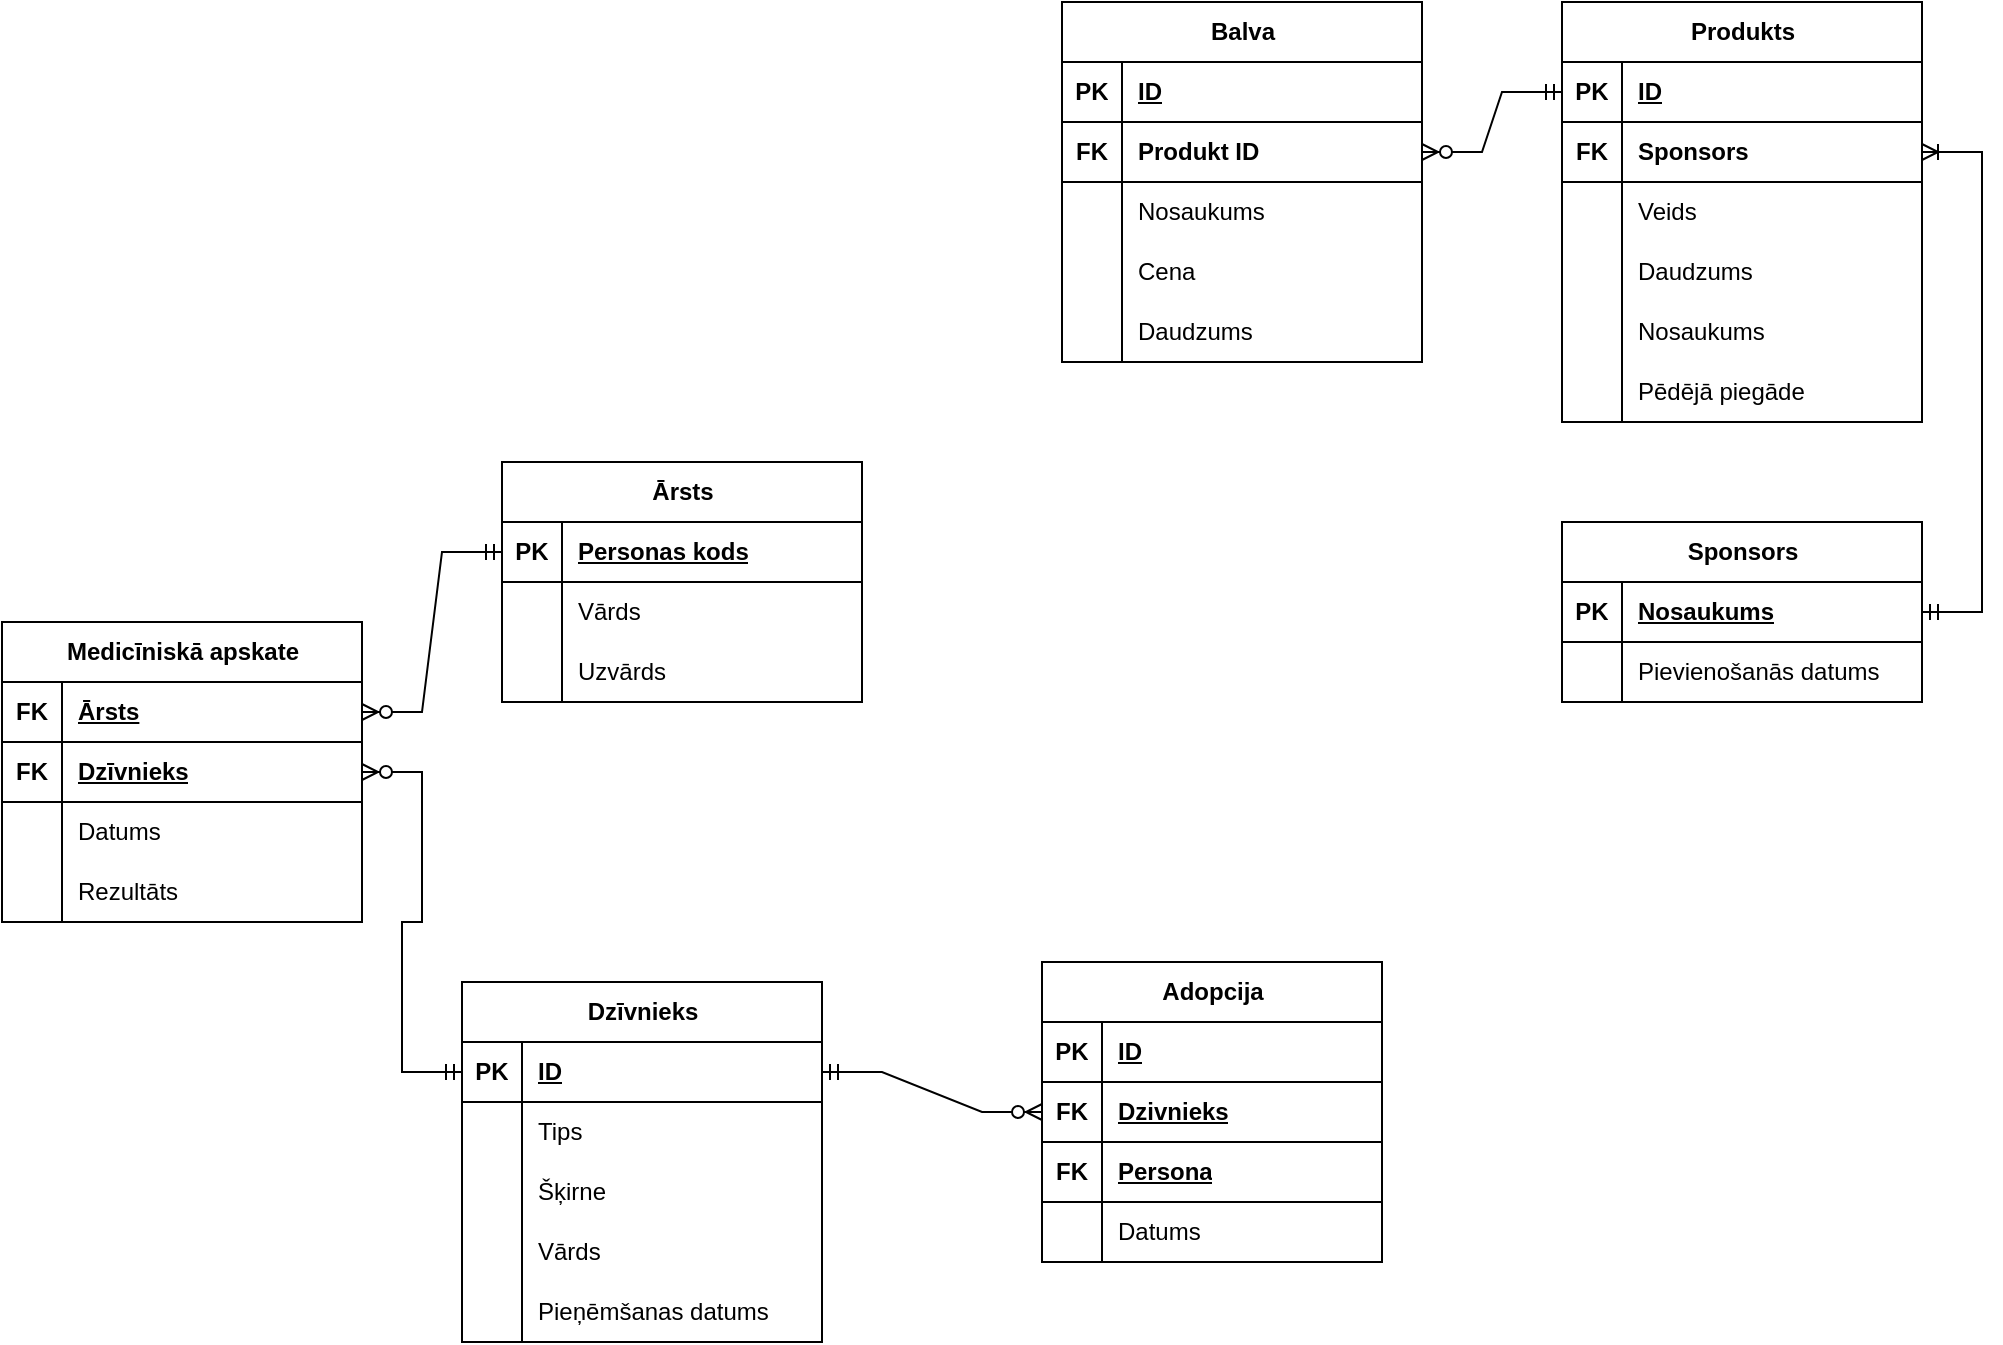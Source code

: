 <mxfile version="24.2.3" type="github">
  <diagram name="Page-1" id="AJbsbaskFUhs7oxrGESm">
    <mxGraphModel dx="2220" dy="781" grid="1" gridSize="10" guides="1" tooltips="1" connect="1" arrows="1" fold="1" page="1" pageScale="1" pageWidth="850" pageHeight="1100" math="0" shadow="0">
      <root>
        <mxCell id="0" />
        <mxCell id="1" parent="0" />
        <mxCell id="VZdFpwInUpa9Xdp0xTTS-14" value="Sponsors" style="shape=table;startSize=30;container=1;collapsible=1;childLayout=tableLayout;fixedRows=1;rowLines=0;fontStyle=1;align=center;resizeLast=1;html=1;" parent="1" vertex="1">
          <mxGeometry x="540" y="420" width="180" height="90" as="geometry" />
        </mxCell>
        <mxCell id="VZdFpwInUpa9Xdp0xTTS-15" value="" style="shape=tableRow;horizontal=0;startSize=0;swimlaneHead=0;swimlaneBody=0;fillColor=none;collapsible=0;dropTarget=0;points=[[0,0.5],[1,0.5]];portConstraint=eastwest;top=0;left=0;right=0;bottom=1;" parent="VZdFpwInUpa9Xdp0xTTS-14" vertex="1">
          <mxGeometry y="30" width="180" height="30" as="geometry" />
        </mxCell>
        <mxCell id="VZdFpwInUpa9Xdp0xTTS-16" value="PK" style="shape=partialRectangle;connectable=0;fillColor=none;top=0;left=0;bottom=0;right=0;fontStyle=1;overflow=hidden;whiteSpace=wrap;html=1;" parent="VZdFpwInUpa9Xdp0xTTS-15" vertex="1">
          <mxGeometry width="30" height="30" as="geometry">
            <mxRectangle width="30" height="30" as="alternateBounds" />
          </mxGeometry>
        </mxCell>
        <mxCell id="VZdFpwInUpa9Xdp0xTTS-17" value="Nosaukums" style="shape=partialRectangle;connectable=0;fillColor=none;top=0;left=0;bottom=0;right=0;align=left;spacingLeft=6;fontStyle=5;overflow=hidden;whiteSpace=wrap;html=1;" parent="VZdFpwInUpa9Xdp0xTTS-15" vertex="1">
          <mxGeometry x="30" width="150" height="30" as="geometry">
            <mxRectangle width="150" height="30" as="alternateBounds" />
          </mxGeometry>
        </mxCell>
        <mxCell id="VZdFpwInUpa9Xdp0xTTS-18" value="" style="shape=tableRow;horizontal=0;startSize=0;swimlaneHead=0;swimlaneBody=0;fillColor=none;collapsible=0;dropTarget=0;points=[[0,0.5],[1,0.5]];portConstraint=eastwest;top=0;left=0;right=0;bottom=0;" parent="VZdFpwInUpa9Xdp0xTTS-14" vertex="1">
          <mxGeometry y="60" width="180" height="30" as="geometry" />
        </mxCell>
        <mxCell id="VZdFpwInUpa9Xdp0xTTS-19" value="" style="shape=partialRectangle;connectable=0;fillColor=none;top=0;left=0;bottom=0;right=0;editable=1;overflow=hidden;whiteSpace=wrap;html=1;" parent="VZdFpwInUpa9Xdp0xTTS-18" vertex="1">
          <mxGeometry width="30" height="30" as="geometry">
            <mxRectangle width="30" height="30" as="alternateBounds" />
          </mxGeometry>
        </mxCell>
        <mxCell id="VZdFpwInUpa9Xdp0xTTS-20" value="Pievienošanās datums" style="shape=partialRectangle;connectable=0;fillColor=none;top=0;left=0;bottom=0;right=0;align=left;spacingLeft=6;overflow=hidden;whiteSpace=wrap;html=1;" parent="VZdFpwInUpa9Xdp0xTTS-18" vertex="1">
          <mxGeometry x="30" width="150" height="30" as="geometry">
            <mxRectangle width="150" height="30" as="alternateBounds" />
          </mxGeometry>
        </mxCell>
        <mxCell id="VZdFpwInUpa9Xdp0xTTS-28" value="Produkts" style="shape=table;startSize=30;container=1;collapsible=1;childLayout=tableLayout;fixedRows=1;rowLines=0;fontStyle=1;align=center;resizeLast=1;html=1;" parent="1" vertex="1">
          <mxGeometry x="540" y="160" width="180" height="210" as="geometry" />
        </mxCell>
        <mxCell id="VZdFpwInUpa9Xdp0xTTS-29" value="" style="shape=tableRow;horizontal=0;startSize=0;swimlaneHead=0;swimlaneBody=0;fillColor=none;collapsible=0;dropTarget=0;points=[[0,0.5],[1,0.5]];portConstraint=eastwest;top=0;left=0;right=0;bottom=1;" parent="VZdFpwInUpa9Xdp0xTTS-28" vertex="1">
          <mxGeometry y="30" width="180" height="30" as="geometry" />
        </mxCell>
        <mxCell id="VZdFpwInUpa9Xdp0xTTS-30" value="PK" style="shape=partialRectangle;connectable=0;fillColor=none;top=0;left=0;bottom=0;right=0;fontStyle=1;overflow=hidden;whiteSpace=wrap;html=1;" parent="VZdFpwInUpa9Xdp0xTTS-29" vertex="1">
          <mxGeometry width="30" height="30" as="geometry">
            <mxRectangle width="30" height="30" as="alternateBounds" />
          </mxGeometry>
        </mxCell>
        <mxCell id="VZdFpwInUpa9Xdp0xTTS-31" value="ID" style="shape=partialRectangle;connectable=0;fillColor=none;top=0;left=0;bottom=0;right=0;align=left;spacingLeft=6;fontStyle=5;overflow=hidden;whiteSpace=wrap;html=1;" parent="VZdFpwInUpa9Xdp0xTTS-29" vertex="1">
          <mxGeometry x="30" width="150" height="30" as="geometry">
            <mxRectangle width="150" height="30" as="alternateBounds" />
          </mxGeometry>
        </mxCell>
        <mxCell id="VZdFpwInUpa9Xdp0xTTS-54" value="" style="shape=tableRow;horizontal=0;startSize=0;swimlaneHead=0;swimlaneBody=0;fillColor=none;collapsible=0;dropTarget=0;points=[[0,0.5],[1,0.5]];portConstraint=eastwest;top=0;left=0;right=0;bottom=1;" parent="VZdFpwInUpa9Xdp0xTTS-28" vertex="1">
          <mxGeometry y="60" width="180" height="30" as="geometry" />
        </mxCell>
        <mxCell id="VZdFpwInUpa9Xdp0xTTS-55" value="FK" style="shape=partialRectangle;connectable=0;fillColor=none;top=0;left=0;bottom=0;right=0;fontStyle=1;overflow=hidden;whiteSpace=wrap;html=1;" parent="VZdFpwInUpa9Xdp0xTTS-54" vertex="1">
          <mxGeometry width="30" height="30" as="geometry">
            <mxRectangle width="30" height="30" as="alternateBounds" />
          </mxGeometry>
        </mxCell>
        <mxCell id="VZdFpwInUpa9Xdp0xTTS-56" value="Sponsors" style="shape=partialRectangle;connectable=0;fillColor=none;top=0;left=0;bottom=0;right=0;align=left;spacingLeft=6;fontStyle=1;overflow=hidden;whiteSpace=wrap;html=1;" parent="VZdFpwInUpa9Xdp0xTTS-54" vertex="1">
          <mxGeometry x="30" width="150" height="30" as="geometry">
            <mxRectangle width="150" height="30" as="alternateBounds" />
          </mxGeometry>
        </mxCell>
        <mxCell id="VZdFpwInUpa9Xdp0xTTS-32" value="" style="shape=tableRow;horizontal=0;startSize=0;swimlaneHead=0;swimlaneBody=0;fillColor=none;collapsible=0;dropTarget=0;points=[[0,0.5],[1,0.5]];portConstraint=eastwest;top=0;left=0;right=0;bottom=0;" parent="VZdFpwInUpa9Xdp0xTTS-28" vertex="1">
          <mxGeometry y="90" width="180" height="30" as="geometry" />
        </mxCell>
        <mxCell id="VZdFpwInUpa9Xdp0xTTS-33" value="" style="shape=partialRectangle;connectable=0;fillColor=none;top=0;left=0;bottom=0;right=0;editable=1;overflow=hidden;whiteSpace=wrap;html=1;" parent="VZdFpwInUpa9Xdp0xTTS-32" vertex="1">
          <mxGeometry width="30" height="30" as="geometry">
            <mxRectangle width="30" height="30" as="alternateBounds" />
          </mxGeometry>
        </mxCell>
        <mxCell id="VZdFpwInUpa9Xdp0xTTS-34" value="&lt;div&gt;Veids&lt;span style=&quot;white-space: pre;&quot;&gt;&#x9;&lt;/span&gt;&lt;/div&gt;" style="shape=partialRectangle;connectable=0;fillColor=none;top=0;left=0;bottom=0;right=0;align=left;spacingLeft=6;overflow=hidden;whiteSpace=wrap;html=1;" parent="VZdFpwInUpa9Xdp0xTTS-32" vertex="1">
          <mxGeometry x="30" width="150" height="30" as="geometry">
            <mxRectangle width="150" height="30" as="alternateBounds" />
          </mxGeometry>
        </mxCell>
        <mxCell id="VZdFpwInUpa9Xdp0xTTS-35" value="" style="shape=tableRow;horizontal=0;startSize=0;swimlaneHead=0;swimlaneBody=0;fillColor=none;collapsible=0;dropTarget=0;points=[[0,0.5],[1,0.5]];portConstraint=eastwest;top=0;left=0;right=0;bottom=0;" parent="VZdFpwInUpa9Xdp0xTTS-28" vertex="1">
          <mxGeometry y="120" width="180" height="30" as="geometry" />
        </mxCell>
        <mxCell id="VZdFpwInUpa9Xdp0xTTS-36" value="" style="shape=partialRectangle;connectable=0;fillColor=none;top=0;left=0;bottom=0;right=0;editable=1;overflow=hidden;whiteSpace=wrap;html=1;" parent="VZdFpwInUpa9Xdp0xTTS-35" vertex="1">
          <mxGeometry width="30" height="30" as="geometry">
            <mxRectangle width="30" height="30" as="alternateBounds" />
          </mxGeometry>
        </mxCell>
        <mxCell id="VZdFpwInUpa9Xdp0xTTS-37" value="Daudzums&lt;span style=&quot;white-space: pre;&quot;&gt;&#x9;&lt;/span&gt;" style="shape=partialRectangle;connectable=0;fillColor=none;top=0;left=0;bottom=0;right=0;align=left;spacingLeft=6;overflow=hidden;whiteSpace=wrap;html=1;" parent="VZdFpwInUpa9Xdp0xTTS-35" vertex="1">
          <mxGeometry x="30" width="150" height="30" as="geometry">
            <mxRectangle width="150" height="30" as="alternateBounds" />
          </mxGeometry>
        </mxCell>
        <mxCell id="VZdFpwInUpa9Xdp0xTTS-38" value="" style="shape=tableRow;horizontal=0;startSize=0;swimlaneHead=0;swimlaneBody=0;fillColor=none;collapsible=0;dropTarget=0;points=[[0,0.5],[1,0.5]];portConstraint=eastwest;top=0;left=0;right=0;bottom=0;" parent="VZdFpwInUpa9Xdp0xTTS-28" vertex="1">
          <mxGeometry y="150" width="180" height="30" as="geometry" />
        </mxCell>
        <mxCell id="VZdFpwInUpa9Xdp0xTTS-39" value="" style="shape=partialRectangle;connectable=0;fillColor=none;top=0;left=0;bottom=0;right=0;editable=1;overflow=hidden;whiteSpace=wrap;html=1;" parent="VZdFpwInUpa9Xdp0xTTS-38" vertex="1">
          <mxGeometry width="30" height="30" as="geometry">
            <mxRectangle width="30" height="30" as="alternateBounds" />
          </mxGeometry>
        </mxCell>
        <mxCell id="VZdFpwInUpa9Xdp0xTTS-40" value="Nosaukums" style="shape=partialRectangle;connectable=0;fillColor=none;top=0;left=0;bottom=0;right=0;align=left;spacingLeft=6;overflow=hidden;whiteSpace=wrap;html=1;" parent="VZdFpwInUpa9Xdp0xTTS-38" vertex="1">
          <mxGeometry x="30" width="150" height="30" as="geometry">
            <mxRectangle width="150" height="30" as="alternateBounds" />
          </mxGeometry>
        </mxCell>
        <mxCell id="VZdFpwInUpa9Xdp0xTTS-57" value="" style="shape=tableRow;horizontal=0;startSize=0;swimlaneHead=0;swimlaneBody=0;fillColor=none;collapsible=0;dropTarget=0;points=[[0,0.5],[1,0.5]];portConstraint=eastwest;top=0;left=0;right=0;bottom=0;" parent="VZdFpwInUpa9Xdp0xTTS-28" vertex="1">
          <mxGeometry y="180" width="180" height="30" as="geometry" />
        </mxCell>
        <mxCell id="VZdFpwInUpa9Xdp0xTTS-58" value="" style="shape=partialRectangle;connectable=0;fillColor=none;top=0;left=0;bottom=0;right=0;editable=1;overflow=hidden;whiteSpace=wrap;html=1;" parent="VZdFpwInUpa9Xdp0xTTS-57" vertex="1">
          <mxGeometry width="30" height="30" as="geometry">
            <mxRectangle width="30" height="30" as="alternateBounds" />
          </mxGeometry>
        </mxCell>
        <mxCell id="VZdFpwInUpa9Xdp0xTTS-59" value="Pēdējā piegāde" style="shape=partialRectangle;connectable=0;fillColor=none;top=0;left=0;bottom=0;right=0;align=left;spacingLeft=6;overflow=hidden;whiteSpace=wrap;html=1;" parent="VZdFpwInUpa9Xdp0xTTS-57" vertex="1">
          <mxGeometry x="30" width="150" height="30" as="geometry">
            <mxRectangle width="150" height="30" as="alternateBounds" />
          </mxGeometry>
        </mxCell>
        <mxCell id="VZdFpwInUpa9Xdp0xTTS-60" value="Balva" style="shape=table;startSize=30;container=1;collapsible=1;childLayout=tableLayout;fixedRows=1;rowLines=0;fontStyle=1;align=center;resizeLast=1;html=1;" parent="1" vertex="1">
          <mxGeometry x="290" y="160" width="180" height="180" as="geometry">
            <mxRectangle x="270" y="120" width="70" height="30" as="alternateBounds" />
          </mxGeometry>
        </mxCell>
        <mxCell id="VZdFpwInUpa9Xdp0xTTS-61" value="" style="shape=tableRow;horizontal=0;startSize=0;swimlaneHead=0;swimlaneBody=0;fillColor=none;collapsible=0;dropTarget=0;points=[[0,0.5],[1,0.5]];portConstraint=eastwest;top=0;left=0;right=0;bottom=1;" parent="VZdFpwInUpa9Xdp0xTTS-60" vertex="1">
          <mxGeometry y="30" width="180" height="30" as="geometry" />
        </mxCell>
        <mxCell id="VZdFpwInUpa9Xdp0xTTS-62" value="PK" style="shape=partialRectangle;connectable=0;fillColor=none;top=0;left=0;bottom=0;right=0;fontStyle=1;overflow=hidden;whiteSpace=wrap;html=1;" parent="VZdFpwInUpa9Xdp0xTTS-61" vertex="1">
          <mxGeometry width="30" height="30" as="geometry">
            <mxRectangle width="30" height="30" as="alternateBounds" />
          </mxGeometry>
        </mxCell>
        <mxCell id="VZdFpwInUpa9Xdp0xTTS-63" value="ID" style="shape=partialRectangle;connectable=0;fillColor=none;top=0;left=0;bottom=0;right=0;align=left;spacingLeft=6;fontStyle=5;overflow=hidden;whiteSpace=wrap;html=1;" parent="VZdFpwInUpa9Xdp0xTTS-61" vertex="1">
          <mxGeometry x="30" width="150" height="30" as="geometry">
            <mxRectangle width="150" height="30" as="alternateBounds" />
          </mxGeometry>
        </mxCell>
        <mxCell id="VZdFpwInUpa9Xdp0xTTS-76" value="" style="shape=tableRow;horizontal=0;startSize=0;swimlaneHead=0;swimlaneBody=0;fillColor=none;collapsible=0;dropTarget=0;points=[[0,0.5],[1,0.5]];portConstraint=eastwest;top=0;left=0;right=0;bottom=1;" parent="VZdFpwInUpa9Xdp0xTTS-60" vertex="1">
          <mxGeometry y="60" width="180" height="30" as="geometry" />
        </mxCell>
        <mxCell id="VZdFpwInUpa9Xdp0xTTS-77" value="FK" style="shape=partialRectangle;connectable=0;fillColor=none;top=0;left=0;bottom=0;right=0;fontStyle=1;overflow=hidden;whiteSpace=wrap;html=1;" parent="VZdFpwInUpa9Xdp0xTTS-76" vertex="1">
          <mxGeometry width="30" height="30" as="geometry">
            <mxRectangle width="30" height="30" as="alternateBounds" />
          </mxGeometry>
        </mxCell>
        <mxCell id="VZdFpwInUpa9Xdp0xTTS-78" value="Produkt ID" style="shape=partialRectangle;connectable=0;fillColor=none;top=0;left=0;bottom=0;right=0;align=left;spacingLeft=6;fontStyle=1;overflow=hidden;whiteSpace=wrap;html=1;" parent="VZdFpwInUpa9Xdp0xTTS-76" vertex="1">
          <mxGeometry x="30" width="150" height="30" as="geometry">
            <mxRectangle width="150" height="30" as="alternateBounds" />
          </mxGeometry>
        </mxCell>
        <mxCell id="VZdFpwInUpa9Xdp0xTTS-64" value="" style="shape=tableRow;horizontal=0;startSize=0;swimlaneHead=0;swimlaneBody=0;fillColor=none;collapsible=0;dropTarget=0;points=[[0,0.5],[1,0.5]];portConstraint=eastwest;top=0;left=0;right=0;bottom=0;" parent="VZdFpwInUpa9Xdp0xTTS-60" vertex="1">
          <mxGeometry y="90" width="180" height="30" as="geometry" />
        </mxCell>
        <mxCell id="VZdFpwInUpa9Xdp0xTTS-65" value="" style="shape=partialRectangle;connectable=0;fillColor=none;top=0;left=0;bottom=0;right=0;editable=1;overflow=hidden;whiteSpace=wrap;html=1;" parent="VZdFpwInUpa9Xdp0xTTS-64" vertex="1">
          <mxGeometry width="30" height="30" as="geometry">
            <mxRectangle width="30" height="30" as="alternateBounds" />
          </mxGeometry>
        </mxCell>
        <mxCell id="VZdFpwInUpa9Xdp0xTTS-66" value="Nosaukums" style="shape=partialRectangle;connectable=0;fillColor=none;top=0;left=0;bottom=0;right=0;align=left;spacingLeft=6;overflow=hidden;whiteSpace=wrap;html=1;" parent="VZdFpwInUpa9Xdp0xTTS-64" vertex="1">
          <mxGeometry x="30" width="150" height="30" as="geometry">
            <mxRectangle width="150" height="30" as="alternateBounds" />
          </mxGeometry>
        </mxCell>
        <mxCell id="VZdFpwInUpa9Xdp0xTTS-67" value="" style="shape=tableRow;horizontal=0;startSize=0;swimlaneHead=0;swimlaneBody=0;fillColor=none;collapsible=0;dropTarget=0;points=[[0,0.5],[1,0.5]];portConstraint=eastwest;top=0;left=0;right=0;bottom=0;" parent="VZdFpwInUpa9Xdp0xTTS-60" vertex="1">
          <mxGeometry y="120" width="180" height="30" as="geometry" />
        </mxCell>
        <mxCell id="VZdFpwInUpa9Xdp0xTTS-68" value="" style="shape=partialRectangle;connectable=0;fillColor=none;top=0;left=0;bottom=0;right=0;editable=1;overflow=hidden;whiteSpace=wrap;html=1;" parent="VZdFpwInUpa9Xdp0xTTS-67" vertex="1">
          <mxGeometry width="30" height="30" as="geometry">
            <mxRectangle width="30" height="30" as="alternateBounds" />
          </mxGeometry>
        </mxCell>
        <mxCell id="VZdFpwInUpa9Xdp0xTTS-69" value="Cena" style="shape=partialRectangle;connectable=0;fillColor=none;top=0;left=0;bottom=0;right=0;align=left;spacingLeft=6;overflow=hidden;whiteSpace=wrap;html=1;" parent="VZdFpwInUpa9Xdp0xTTS-67" vertex="1">
          <mxGeometry x="30" width="150" height="30" as="geometry">
            <mxRectangle width="150" height="30" as="alternateBounds" />
          </mxGeometry>
        </mxCell>
        <mxCell id="VZdFpwInUpa9Xdp0xTTS-70" value="" style="shape=tableRow;horizontal=0;startSize=0;swimlaneHead=0;swimlaneBody=0;fillColor=none;collapsible=0;dropTarget=0;points=[[0,0.5],[1,0.5]];portConstraint=eastwest;top=0;left=0;right=0;bottom=0;" parent="VZdFpwInUpa9Xdp0xTTS-60" vertex="1">
          <mxGeometry y="150" width="180" height="30" as="geometry" />
        </mxCell>
        <mxCell id="VZdFpwInUpa9Xdp0xTTS-71" value="" style="shape=partialRectangle;connectable=0;fillColor=none;top=0;left=0;bottom=0;right=0;editable=1;overflow=hidden;whiteSpace=wrap;html=1;" parent="VZdFpwInUpa9Xdp0xTTS-70" vertex="1">
          <mxGeometry width="30" height="30" as="geometry">
            <mxRectangle width="30" height="30" as="alternateBounds" />
          </mxGeometry>
        </mxCell>
        <mxCell id="VZdFpwInUpa9Xdp0xTTS-72" value="Daudzums" style="shape=partialRectangle;connectable=0;fillColor=none;top=0;left=0;bottom=0;right=0;align=left;spacingLeft=6;overflow=hidden;whiteSpace=wrap;html=1;" parent="VZdFpwInUpa9Xdp0xTTS-70" vertex="1">
          <mxGeometry x="30" width="150" height="30" as="geometry">
            <mxRectangle width="150" height="30" as="alternateBounds" />
          </mxGeometry>
        </mxCell>
        <mxCell id="VZdFpwInUpa9Xdp0xTTS-79" value="&lt;div&gt;Ārsts&lt;/div&gt;" style="shape=table;startSize=30;container=1;collapsible=1;childLayout=tableLayout;fixedRows=1;rowLines=0;fontStyle=1;align=center;resizeLast=1;html=1;" parent="1" vertex="1">
          <mxGeometry x="10" y="390" width="180" height="120" as="geometry" />
        </mxCell>
        <mxCell id="VZdFpwInUpa9Xdp0xTTS-80" value="" style="shape=tableRow;horizontal=0;startSize=0;swimlaneHead=0;swimlaneBody=0;fillColor=none;collapsible=0;dropTarget=0;points=[[0,0.5],[1,0.5]];portConstraint=eastwest;top=0;left=0;right=0;bottom=1;" parent="VZdFpwInUpa9Xdp0xTTS-79" vertex="1">
          <mxGeometry y="30" width="180" height="30" as="geometry" />
        </mxCell>
        <mxCell id="VZdFpwInUpa9Xdp0xTTS-81" value="PK" style="shape=partialRectangle;connectable=0;fillColor=none;top=0;left=0;bottom=0;right=0;fontStyle=1;overflow=hidden;whiteSpace=wrap;html=1;" parent="VZdFpwInUpa9Xdp0xTTS-80" vertex="1">
          <mxGeometry width="30" height="30" as="geometry">
            <mxRectangle width="30" height="30" as="alternateBounds" />
          </mxGeometry>
        </mxCell>
        <mxCell id="VZdFpwInUpa9Xdp0xTTS-82" value="Personas kods" style="shape=partialRectangle;connectable=0;fillColor=none;top=0;left=0;bottom=0;right=0;align=left;spacingLeft=6;fontStyle=5;overflow=hidden;whiteSpace=wrap;html=1;" parent="VZdFpwInUpa9Xdp0xTTS-80" vertex="1">
          <mxGeometry x="30" width="150" height="30" as="geometry">
            <mxRectangle width="150" height="30" as="alternateBounds" />
          </mxGeometry>
        </mxCell>
        <mxCell id="VZdFpwInUpa9Xdp0xTTS-83" value="" style="shape=tableRow;horizontal=0;startSize=0;swimlaneHead=0;swimlaneBody=0;fillColor=none;collapsible=0;dropTarget=0;points=[[0,0.5],[1,0.5]];portConstraint=eastwest;top=0;left=0;right=0;bottom=0;" parent="VZdFpwInUpa9Xdp0xTTS-79" vertex="1">
          <mxGeometry y="60" width="180" height="30" as="geometry" />
        </mxCell>
        <mxCell id="VZdFpwInUpa9Xdp0xTTS-84" value="" style="shape=partialRectangle;connectable=0;fillColor=none;top=0;left=0;bottom=0;right=0;editable=1;overflow=hidden;whiteSpace=wrap;html=1;" parent="VZdFpwInUpa9Xdp0xTTS-83" vertex="1">
          <mxGeometry width="30" height="30" as="geometry">
            <mxRectangle width="30" height="30" as="alternateBounds" />
          </mxGeometry>
        </mxCell>
        <mxCell id="VZdFpwInUpa9Xdp0xTTS-85" value="Vārds&lt;span style=&quot;white-space: pre;&quot;&gt;&#x9;&lt;/span&gt;" style="shape=partialRectangle;connectable=0;fillColor=none;top=0;left=0;bottom=0;right=0;align=left;spacingLeft=6;overflow=hidden;whiteSpace=wrap;html=1;" parent="VZdFpwInUpa9Xdp0xTTS-83" vertex="1">
          <mxGeometry x="30" width="150" height="30" as="geometry">
            <mxRectangle width="150" height="30" as="alternateBounds" />
          </mxGeometry>
        </mxCell>
        <mxCell id="VZdFpwInUpa9Xdp0xTTS-86" value="" style="shape=tableRow;horizontal=0;startSize=0;swimlaneHead=0;swimlaneBody=0;fillColor=none;collapsible=0;dropTarget=0;points=[[0,0.5],[1,0.5]];portConstraint=eastwest;top=0;left=0;right=0;bottom=0;" parent="VZdFpwInUpa9Xdp0xTTS-79" vertex="1">
          <mxGeometry y="90" width="180" height="30" as="geometry" />
        </mxCell>
        <mxCell id="VZdFpwInUpa9Xdp0xTTS-87" value="" style="shape=partialRectangle;connectable=0;fillColor=none;top=0;left=0;bottom=0;right=0;editable=1;overflow=hidden;whiteSpace=wrap;html=1;" parent="VZdFpwInUpa9Xdp0xTTS-86" vertex="1">
          <mxGeometry width="30" height="30" as="geometry">
            <mxRectangle width="30" height="30" as="alternateBounds" />
          </mxGeometry>
        </mxCell>
        <mxCell id="VZdFpwInUpa9Xdp0xTTS-88" value="Uzvārds" style="shape=partialRectangle;connectable=0;fillColor=none;top=0;left=0;bottom=0;right=0;align=left;spacingLeft=6;overflow=hidden;whiteSpace=wrap;html=1;" parent="VZdFpwInUpa9Xdp0xTTS-86" vertex="1">
          <mxGeometry x="30" width="150" height="30" as="geometry">
            <mxRectangle width="150" height="30" as="alternateBounds" />
          </mxGeometry>
        </mxCell>
        <mxCell id="VZdFpwInUpa9Xdp0xTTS-92" value="Medicīniskā apskate" style="shape=table;startSize=30;container=1;collapsible=1;childLayout=tableLayout;fixedRows=1;rowLines=0;fontStyle=1;align=center;resizeLast=1;html=1;" parent="1" vertex="1">
          <mxGeometry x="-240" y="470" width="180" height="150" as="geometry" />
        </mxCell>
        <mxCell id="VZdFpwInUpa9Xdp0xTTS-105" value="" style="shape=tableRow;horizontal=0;startSize=0;swimlaneHead=0;swimlaneBody=0;fillColor=none;collapsible=0;dropTarget=0;points=[[0,0.5],[1,0.5]];portConstraint=eastwest;top=0;left=0;right=0;bottom=1;" parent="VZdFpwInUpa9Xdp0xTTS-92" vertex="1">
          <mxGeometry y="30" width="180" height="30" as="geometry" />
        </mxCell>
        <mxCell id="VZdFpwInUpa9Xdp0xTTS-106" value="FK" style="shape=partialRectangle;connectable=0;fillColor=none;top=0;left=0;bottom=0;right=0;fontStyle=1;overflow=hidden;whiteSpace=wrap;html=1;" parent="VZdFpwInUpa9Xdp0xTTS-105" vertex="1">
          <mxGeometry width="30" height="30" as="geometry">
            <mxRectangle width="30" height="30" as="alternateBounds" />
          </mxGeometry>
        </mxCell>
        <mxCell id="VZdFpwInUpa9Xdp0xTTS-107" value="Ārsts" style="shape=partialRectangle;connectable=0;fillColor=none;top=0;left=0;bottom=0;right=0;align=left;spacingLeft=6;fontStyle=5;overflow=hidden;whiteSpace=wrap;html=1;" parent="VZdFpwInUpa9Xdp0xTTS-105" vertex="1">
          <mxGeometry x="30" width="150" height="30" as="geometry">
            <mxRectangle width="150" height="30" as="alternateBounds" />
          </mxGeometry>
        </mxCell>
        <mxCell id="VZdFpwInUpa9Xdp0xTTS-93" value="" style="shape=tableRow;horizontal=0;startSize=0;swimlaneHead=0;swimlaneBody=0;fillColor=none;collapsible=0;dropTarget=0;points=[[0,0.5],[1,0.5]];portConstraint=eastwest;top=0;left=0;right=0;bottom=1;" parent="VZdFpwInUpa9Xdp0xTTS-92" vertex="1">
          <mxGeometry y="60" width="180" height="30" as="geometry" />
        </mxCell>
        <mxCell id="VZdFpwInUpa9Xdp0xTTS-94" value="FK" style="shape=partialRectangle;connectable=0;fillColor=none;top=0;left=0;bottom=0;right=0;fontStyle=1;overflow=hidden;whiteSpace=wrap;html=1;" parent="VZdFpwInUpa9Xdp0xTTS-93" vertex="1">
          <mxGeometry width="30" height="30" as="geometry">
            <mxRectangle width="30" height="30" as="alternateBounds" />
          </mxGeometry>
        </mxCell>
        <mxCell id="VZdFpwInUpa9Xdp0xTTS-95" value="Dzīvnieks" style="shape=partialRectangle;connectable=0;fillColor=none;top=0;left=0;bottom=0;right=0;align=left;spacingLeft=6;fontStyle=5;overflow=hidden;whiteSpace=wrap;html=1;" parent="VZdFpwInUpa9Xdp0xTTS-93" vertex="1">
          <mxGeometry x="30" width="150" height="30" as="geometry">
            <mxRectangle width="150" height="30" as="alternateBounds" />
          </mxGeometry>
        </mxCell>
        <mxCell id="VZdFpwInUpa9Xdp0xTTS-96" value="" style="shape=tableRow;horizontal=0;startSize=0;swimlaneHead=0;swimlaneBody=0;fillColor=none;collapsible=0;dropTarget=0;points=[[0,0.5],[1,0.5]];portConstraint=eastwest;top=0;left=0;right=0;bottom=0;" parent="VZdFpwInUpa9Xdp0xTTS-92" vertex="1">
          <mxGeometry y="90" width="180" height="30" as="geometry" />
        </mxCell>
        <mxCell id="VZdFpwInUpa9Xdp0xTTS-97" value="" style="shape=partialRectangle;connectable=0;fillColor=none;top=0;left=0;bottom=0;right=0;editable=1;overflow=hidden;whiteSpace=wrap;html=1;" parent="VZdFpwInUpa9Xdp0xTTS-96" vertex="1">
          <mxGeometry width="30" height="30" as="geometry">
            <mxRectangle width="30" height="30" as="alternateBounds" />
          </mxGeometry>
        </mxCell>
        <mxCell id="VZdFpwInUpa9Xdp0xTTS-98" value="Datums&lt;span style=&quot;white-space: pre;&quot;&gt;&#x9;&lt;/span&gt;" style="shape=partialRectangle;connectable=0;fillColor=none;top=0;left=0;bottom=0;right=0;align=left;spacingLeft=6;overflow=hidden;whiteSpace=wrap;html=1;" parent="VZdFpwInUpa9Xdp0xTTS-96" vertex="1">
          <mxGeometry x="30" width="150" height="30" as="geometry">
            <mxRectangle width="150" height="30" as="alternateBounds" />
          </mxGeometry>
        </mxCell>
        <mxCell id="VZdFpwInUpa9Xdp0xTTS-99" value="" style="shape=tableRow;horizontal=0;startSize=0;swimlaneHead=0;swimlaneBody=0;fillColor=none;collapsible=0;dropTarget=0;points=[[0,0.5],[1,0.5]];portConstraint=eastwest;top=0;left=0;right=0;bottom=0;" parent="VZdFpwInUpa9Xdp0xTTS-92" vertex="1">
          <mxGeometry y="120" width="180" height="30" as="geometry" />
        </mxCell>
        <mxCell id="VZdFpwInUpa9Xdp0xTTS-100" value="" style="shape=partialRectangle;connectable=0;fillColor=none;top=0;left=0;bottom=0;right=0;editable=1;overflow=hidden;whiteSpace=wrap;html=1;" parent="VZdFpwInUpa9Xdp0xTTS-99" vertex="1">
          <mxGeometry width="30" height="30" as="geometry">
            <mxRectangle width="30" height="30" as="alternateBounds" />
          </mxGeometry>
        </mxCell>
        <mxCell id="VZdFpwInUpa9Xdp0xTTS-101" value="Rezultāts" style="shape=partialRectangle;connectable=0;fillColor=none;top=0;left=0;bottom=0;right=0;align=left;spacingLeft=6;overflow=hidden;whiteSpace=wrap;html=1;" parent="VZdFpwInUpa9Xdp0xTTS-99" vertex="1">
          <mxGeometry x="30" width="150" height="30" as="geometry">
            <mxRectangle width="150" height="30" as="alternateBounds" />
          </mxGeometry>
        </mxCell>
        <mxCell id="VZdFpwInUpa9Xdp0xTTS-108" value="Dzīvnieks" style="shape=table;startSize=30;container=1;collapsible=1;childLayout=tableLayout;fixedRows=1;rowLines=0;fontStyle=1;align=center;resizeLast=1;html=1;" parent="1" vertex="1">
          <mxGeometry x="-10" y="650" width="180" height="180" as="geometry" />
        </mxCell>
        <mxCell id="VZdFpwInUpa9Xdp0xTTS-109" value="" style="shape=tableRow;horizontal=0;startSize=0;swimlaneHead=0;swimlaneBody=0;fillColor=none;collapsible=0;dropTarget=0;points=[[0,0.5],[1,0.5]];portConstraint=eastwest;top=0;left=0;right=0;bottom=1;" parent="VZdFpwInUpa9Xdp0xTTS-108" vertex="1">
          <mxGeometry y="30" width="180" height="30" as="geometry" />
        </mxCell>
        <mxCell id="VZdFpwInUpa9Xdp0xTTS-110" value="PK" style="shape=partialRectangle;connectable=0;fillColor=none;top=0;left=0;bottom=0;right=0;fontStyle=1;overflow=hidden;whiteSpace=wrap;html=1;" parent="VZdFpwInUpa9Xdp0xTTS-109" vertex="1">
          <mxGeometry width="30" height="30" as="geometry">
            <mxRectangle width="30" height="30" as="alternateBounds" />
          </mxGeometry>
        </mxCell>
        <mxCell id="VZdFpwInUpa9Xdp0xTTS-111" value="ID" style="shape=partialRectangle;connectable=0;fillColor=none;top=0;left=0;bottom=0;right=0;align=left;spacingLeft=6;fontStyle=5;overflow=hidden;whiteSpace=wrap;html=1;" parent="VZdFpwInUpa9Xdp0xTTS-109" vertex="1">
          <mxGeometry x="30" width="150" height="30" as="geometry">
            <mxRectangle width="150" height="30" as="alternateBounds" />
          </mxGeometry>
        </mxCell>
        <mxCell id="VZdFpwInUpa9Xdp0xTTS-112" value="" style="shape=tableRow;horizontal=0;startSize=0;swimlaneHead=0;swimlaneBody=0;fillColor=none;collapsible=0;dropTarget=0;points=[[0,0.5],[1,0.5]];portConstraint=eastwest;top=0;left=0;right=0;bottom=0;" parent="VZdFpwInUpa9Xdp0xTTS-108" vertex="1">
          <mxGeometry y="60" width="180" height="30" as="geometry" />
        </mxCell>
        <mxCell id="VZdFpwInUpa9Xdp0xTTS-113" value="" style="shape=partialRectangle;connectable=0;fillColor=none;top=0;left=0;bottom=0;right=0;editable=1;overflow=hidden;whiteSpace=wrap;html=1;" parent="VZdFpwInUpa9Xdp0xTTS-112" vertex="1">
          <mxGeometry width="30" height="30" as="geometry">
            <mxRectangle width="30" height="30" as="alternateBounds" />
          </mxGeometry>
        </mxCell>
        <mxCell id="VZdFpwInUpa9Xdp0xTTS-114" value="Tips" style="shape=partialRectangle;connectable=0;fillColor=none;top=0;left=0;bottom=0;right=0;align=left;spacingLeft=6;overflow=hidden;whiteSpace=wrap;html=1;" parent="VZdFpwInUpa9Xdp0xTTS-112" vertex="1">
          <mxGeometry x="30" width="150" height="30" as="geometry">
            <mxRectangle width="150" height="30" as="alternateBounds" />
          </mxGeometry>
        </mxCell>
        <mxCell id="VZdFpwInUpa9Xdp0xTTS-115" value="" style="shape=tableRow;horizontal=0;startSize=0;swimlaneHead=0;swimlaneBody=0;fillColor=none;collapsible=0;dropTarget=0;points=[[0,0.5],[1,0.5]];portConstraint=eastwest;top=0;left=0;right=0;bottom=0;" parent="VZdFpwInUpa9Xdp0xTTS-108" vertex="1">
          <mxGeometry y="90" width="180" height="30" as="geometry" />
        </mxCell>
        <mxCell id="VZdFpwInUpa9Xdp0xTTS-116" value="" style="shape=partialRectangle;connectable=0;fillColor=none;top=0;left=0;bottom=0;right=0;editable=1;overflow=hidden;whiteSpace=wrap;html=1;" parent="VZdFpwInUpa9Xdp0xTTS-115" vertex="1">
          <mxGeometry width="30" height="30" as="geometry">
            <mxRectangle width="30" height="30" as="alternateBounds" />
          </mxGeometry>
        </mxCell>
        <mxCell id="VZdFpwInUpa9Xdp0xTTS-117" value="Šķirne" style="shape=partialRectangle;connectable=0;fillColor=none;top=0;left=0;bottom=0;right=0;align=left;spacingLeft=6;overflow=hidden;whiteSpace=wrap;html=1;" parent="VZdFpwInUpa9Xdp0xTTS-115" vertex="1">
          <mxGeometry x="30" width="150" height="30" as="geometry">
            <mxRectangle width="150" height="30" as="alternateBounds" />
          </mxGeometry>
        </mxCell>
        <mxCell id="VZdFpwInUpa9Xdp0xTTS-118" value="" style="shape=tableRow;horizontal=0;startSize=0;swimlaneHead=0;swimlaneBody=0;fillColor=none;collapsible=0;dropTarget=0;points=[[0,0.5],[1,0.5]];portConstraint=eastwest;top=0;left=0;right=0;bottom=0;" parent="VZdFpwInUpa9Xdp0xTTS-108" vertex="1">
          <mxGeometry y="120" width="180" height="30" as="geometry" />
        </mxCell>
        <mxCell id="VZdFpwInUpa9Xdp0xTTS-119" value="" style="shape=partialRectangle;connectable=0;fillColor=none;top=0;left=0;bottom=0;right=0;editable=1;overflow=hidden;whiteSpace=wrap;html=1;" parent="VZdFpwInUpa9Xdp0xTTS-118" vertex="1">
          <mxGeometry width="30" height="30" as="geometry">
            <mxRectangle width="30" height="30" as="alternateBounds" />
          </mxGeometry>
        </mxCell>
        <mxCell id="VZdFpwInUpa9Xdp0xTTS-120" value="Vārds" style="shape=partialRectangle;connectable=0;fillColor=none;top=0;left=0;bottom=0;right=0;align=left;spacingLeft=6;overflow=hidden;whiteSpace=wrap;html=1;" parent="VZdFpwInUpa9Xdp0xTTS-118" vertex="1">
          <mxGeometry x="30" width="150" height="30" as="geometry">
            <mxRectangle width="150" height="30" as="alternateBounds" />
          </mxGeometry>
        </mxCell>
        <mxCell id="VZdFpwInUpa9Xdp0xTTS-134" value="" style="shape=tableRow;horizontal=0;startSize=0;swimlaneHead=0;swimlaneBody=0;fillColor=none;collapsible=0;dropTarget=0;points=[[0,0.5],[1,0.5]];portConstraint=eastwest;top=0;left=0;right=0;bottom=0;" parent="VZdFpwInUpa9Xdp0xTTS-108" vertex="1">
          <mxGeometry y="150" width="180" height="30" as="geometry" />
        </mxCell>
        <mxCell id="VZdFpwInUpa9Xdp0xTTS-135" value="" style="shape=partialRectangle;connectable=0;fillColor=none;top=0;left=0;bottom=0;right=0;editable=1;overflow=hidden;whiteSpace=wrap;html=1;" parent="VZdFpwInUpa9Xdp0xTTS-134" vertex="1">
          <mxGeometry width="30" height="30" as="geometry">
            <mxRectangle width="30" height="30" as="alternateBounds" />
          </mxGeometry>
        </mxCell>
        <mxCell id="VZdFpwInUpa9Xdp0xTTS-136" value="Pieņēmšanas datums" style="shape=partialRectangle;connectable=0;fillColor=none;top=0;left=0;bottom=0;right=0;align=left;spacingLeft=6;overflow=hidden;whiteSpace=wrap;html=1;" parent="VZdFpwInUpa9Xdp0xTTS-134" vertex="1">
          <mxGeometry x="30" width="150" height="30" as="geometry">
            <mxRectangle width="150" height="30" as="alternateBounds" />
          </mxGeometry>
        </mxCell>
        <mxCell id="_LTMeROBw__TW0XlOpEK-7" value="Adopcija" style="shape=table;startSize=30;container=1;collapsible=1;childLayout=tableLayout;fixedRows=1;rowLines=0;fontStyle=1;align=center;resizeLast=1;html=1;" vertex="1" parent="1">
          <mxGeometry x="280" y="640" width="170" height="150" as="geometry" />
        </mxCell>
        <mxCell id="_LTMeROBw__TW0XlOpEK-8" value="" style="shape=tableRow;horizontal=0;startSize=0;swimlaneHead=0;swimlaneBody=0;fillColor=none;collapsible=0;dropTarget=0;points=[[0,0.5],[1,0.5]];portConstraint=eastwest;top=0;left=0;right=0;bottom=1;" vertex="1" parent="_LTMeROBw__TW0XlOpEK-7">
          <mxGeometry y="30" width="170" height="30" as="geometry" />
        </mxCell>
        <mxCell id="_LTMeROBw__TW0XlOpEK-9" value="PK" style="shape=partialRectangle;connectable=0;fillColor=none;top=0;left=0;bottom=0;right=0;fontStyle=1;overflow=hidden;whiteSpace=wrap;html=1;" vertex="1" parent="_LTMeROBw__TW0XlOpEK-8">
          <mxGeometry width="30" height="30" as="geometry">
            <mxRectangle width="30" height="30" as="alternateBounds" />
          </mxGeometry>
        </mxCell>
        <mxCell id="_LTMeROBw__TW0XlOpEK-10" value="ID" style="shape=partialRectangle;connectable=0;fillColor=none;top=0;left=0;bottom=0;right=0;align=left;spacingLeft=6;fontStyle=5;overflow=hidden;whiteSpace=wrap;html=1;" vertex="1" parent="_LTMeROBw__TW0XlOpEK-8">
          <mxGeometry x="30" width="140" height="30" as="geometry">
            <mxRectangle width="140" height="30" as="alternateBounds" />
          </mxGeometry>
        </mxCell>
        <mxCell id="_LTMeROBw__TW0XlOpEK-20" value="" style="shape=tableRow;horizontal=0;startSize=0;swimlaneHead=0;swimlaneBody=0;fillColor=none;collapsible=0;dropTarget=0;points=[[0,0.5],[1,0.5]];portConstraint=eastwest;top=0;left=0;right=0;bottom=1;" vertex="1" parent="_LTMeROBw__TW0XlOpEK-7">
          <mxGeometry y="60" width="170" height="30" as="geometry" />
        </mxCell>
        <mxCell id="_LTMeROBw__TW0XlOpEK-21" value="FK" style="shape=partialRectangle;connectable=0;fillColor=none;top=0;left=0;bottom=0;right=0;fontStyle=1;overflow=hidden;whiteSpace=wrap;html=1;" vertex="1" parent="_LTMeROBw__TW0XlOpEK-20">
          <mxGeometry width="30" height="30" as="geometry">
            <mxRectangle width="30" height="30" as="alternateBounds" />
          </mxGeometry>
        </mxCell>
        <mxCell id="_LTMeROBw__TW0XlOpEK-22" value="Dzivnieks" style="shape=partialRectangle;connectable=0;fillColor=none;top=0;left=0;bottom=0;right=0;align=left;spacingLeft=6;fontStyle=5;overflow=hidden;whiteSpace=wrap;html=1;" vertex="1" parent="_LTMeROBw__TW0XlOpEK-20">
          <mxGeometry x="30" width="140" height="30" as="geometry">
            <mxRectangle width="140" height="30" as="alternateBounds" />
          </mxGeometry>
        </mxCell>
        <mxCell id="_LTMeROBw__TW0XlOpEK-23" value="" style="shape=tableRow;horizontal=0;startSize=0;swimlaneHead=0;swimlaneBody=0;fillColor=none;collapsible=0;dropTarget=0;points=[[0,0.5],[1,0.5]];portConstraint=eastwest;top=0;left=0;right=0;bottom=1;" vertex="1" parent="_LTMeROBw__TW0XlOpEK-7">
          <mxGeometry y="90" width="170" height="30" as="geometry" />
        </mxCell>
        <mxCell id="_LTMeROBw__TW0XlOpEK-24" value="FK" style="shape=partialRectangle;connectable=0;fillColor=none;top=0;left=0;bottom=0;right=0;fontStyle=1;overflow=hidden;whiteSpace=wrap;html=1;" vertex="1" parent="_LTMeROBw__TW0XlOpEK-23">
          <mxGeometry width="30" height="30" as="geometry">
            <mxRectangle width="30" height="30" as="alternateBounds" />
          </mxGeometry>
        </mxCell>
        <mxCell id="_LTMeROBw__TW0XlOpEK-25" value="Persona" style="shape=partialRectangle;connectable=0;fillColor=none;top=0;left=0;bottom=0;right=0;align=left;spacingLeft=6;fontStyle=5;overflow=hidden;whiteSpace=wrap;html=1;" vertex="1" parent="_LTMeROBw__TW0XlOpEK-23">
          <mxGeometry x="30" width="140" height="30" as="geometry">
            <mxRectangle width="140" height="30" as="alternateBounds" />
          </mxGeometry>
        </mxCell>
        <mxCell id="_LTMeROBw__TW0XlOpEK-11" value="" style="shape=tableRow;horizontal=0;startSize=0;swimlaneHead=0;swimlaneBody=0;fillColor=none;collapsible=0;dropTarget=0;points=[[0,0.5],[1,0.5]];portConstraint=eastwest;top=0;left=0;right=0;bottom=0;" vertex="1" parent="_LTMeROBw__TW0XlOpEK-7">
          <mxGeometry y="120" width="170" height="30" as="geometry" />
        </mxCell>
        <mxCell id="_LTMeROBw__TW0XlOpEK-12" value="" style="shape=partialRectangle;connectable=0;fillColor=none;top=0;left=0;bottom=0;right=0;editable=1;overflow=hidden;whiteSpace=wrap;html=1;" vertex="1" parent="_LTMeROBw__TW0XlOpEK-11">
          <mxGeometry width="30" height="30" as="geometry">
            <mxRectangle width="30" height="30" as="alternateBounds" />
          </mxGeometry>
        </mxCell>
        <mxCell id="_LTMeROBw__TW0XlOpEK-13" value="Datums" style="shape=partialRectangle;connectable=0;fillColor=none;top=0;left=0;bottom=0;right=0;align=left;spacingLeft=6;overflow=hidden;whiteSpace=wrap;html=1;" vertex="1" parent="_LTMeROBw__TW0XlOpEK-11">
          <mxGeometry x="30" width="140" height="30" as="geometry">
            <mxRectangle width="140" height="30" as="alternateBounds" />
          </mxGeometry>
        </mxCell>
        <mxCell id="_LTMeROBw__TW0XlOpEK-46" value="" style="edgeStyle=entityRelationEdgeStyle;fontSize=12;html=1;endArrow=ERzeroToMany;startArrow=ERmandOne;rounded=0;entryX=0;entryY=0.5;entryDx=0;entryDy=0;exitX=1;exitY=0.5;exitDx=0;exitDy=0;" edge="1" parent="1" source="VZdFpwInUpa9Xdp0xTTS-109" target="_LTMeROBw__TW0XlOpEK-20">
          <mxGeometry width="100" height="100" relative="1" as="geometry">
            <mxPoint x="310" y="580" as="sourcePoint" />
            <mxPoint x="410" y="480" as="targetPoint" />
          </mxGeometry>
        </mxCell>
        <mxCell id="_LTMeROBw__TW0XlOpEK-47" value="" style="edgeStyle=entityRelationEdgeStyle;fontSize=12;html=1;endArrow=ERoneToMany;startArrow=ERmandOne;rounded=0;movable=1;resizable=1;rotatable=1;deletable=1;editable=1;locked=0;connectable=1;entryX=1;entryY=0.5;entryDx=0;entryDy=0;exitX=1;exitY=0.5;exitDx=0;exitDy=0;" edge="1" parent="1" source="VZdFpwInUpa9Xdp0xTTS-14" target="VZdFpwInUpa9Xdp0xTTS-54">
          <mxGeometry width="100" height="100" relative="1" as="geometry">
            <mxPoint x="820" y="620" as="sourcePoint" />
            <mxPoint x="430" y="385" as="targetPoint" />
          </mxGeometry>
        </mxCell>
        <mxCell id="_LTMeROBw__TW0XlOpEK-48" value="" style="edgeStyle=entityRelationEdgeStyle;fontSize=12;html=1;endArrow=ERzeroToMany;startArrow=ERmandOne;rounded=0;exitX=0;exitY=0.5;exitDx=0;exitDy=0;entryX=1;entryY=0.5;entryDx=0;entryDy=0;" edge="1" parent="1" source="VZdFpwInUpa9Xdp0xTTS-109" target="VZdFpwInUpa9Xdp0xTTS-93">
          <mxGeometry width="100" height="100" relative="1" as="geometry">
            <mxPoint x="280" y="540" as="sourcePoint" />
            <mxPoint x="380" y="440" as="targetPoint" />
            <Array as="points">
              <mxPoint x="-200" y="640" />
              <mxPoint x="-110" y="630" />
              <mxPoint x="-30" y="530" />
            </Array>
          </mxGeometry>
        </mxCell>
        <mxCell id="_LTMeROBw__TW0XlOpEK-49" value="" style="edgeStyle=entityRelationEdgeStyle;fontSize=12;html=1;endArrow=ERzeroToMany;startArrow=ERmandOne;rounded=0;exitX=0;exitY=0.5;exitDx=0;exitDy=0;entryX=1;entryY=0.5;entryDx=0;entryDy=0;" edge="1" parent="1" source="VZdFpwInUpa9Xdp0xTTS-80" target="VZdFpwInUpa9Xdp0xTTS-105">
          <mxGeometry width="100" height="100" relative="1" as="geometry">
            <mxPoint x="30" y="550" as="sourcePoint" />
            <mxPoint x="-20" y="400" as="targetPoint" />
            <Array as="points">
              <mxPoint x="-160" y="495" />
              <mxPoint x="-70" y="485" />
              <mxPoint x="10" y="385" />
            </Array>
          </mxGeometry>
        </mxCell>
        <mxCell id="_LTMeROBw__TW0XlOpEK-50" value="" style="edgeStyle=entityRelationEdgeStyle;fontSize=12;html=1;endArrow=ERzeroToMany;startArrow=ERmandOne;rounded=0;exitX=0;exitY=0.5;exitDx=0;exitDy=0;entryX=1;entryY=0.5;entryDx=0;entryDy=0;" edge="1" parent="1" source="VZdFpwInUpa9Xdp0xTTS-29" target="VZdFpwInUpa9Xdp0xTTS-76">
          <mxGeometry width="100" height="100" relative="1" as="geometry">
            <mxPoint x="430" y="390" as="sourcePoint" />
            <mxPoint x="360" y="470" as="targetPoint" />
            <Array as="points">
              <mxPoint x="260" y="450" />
              <mxPoint x="350" y="440" />
              <mxPoint x="430" y="340" />
            </Array>
          </mxGeometry>
        </mxCell>
      </root>
    </mxGraphModel>
  </diagram>
</mxfile>

